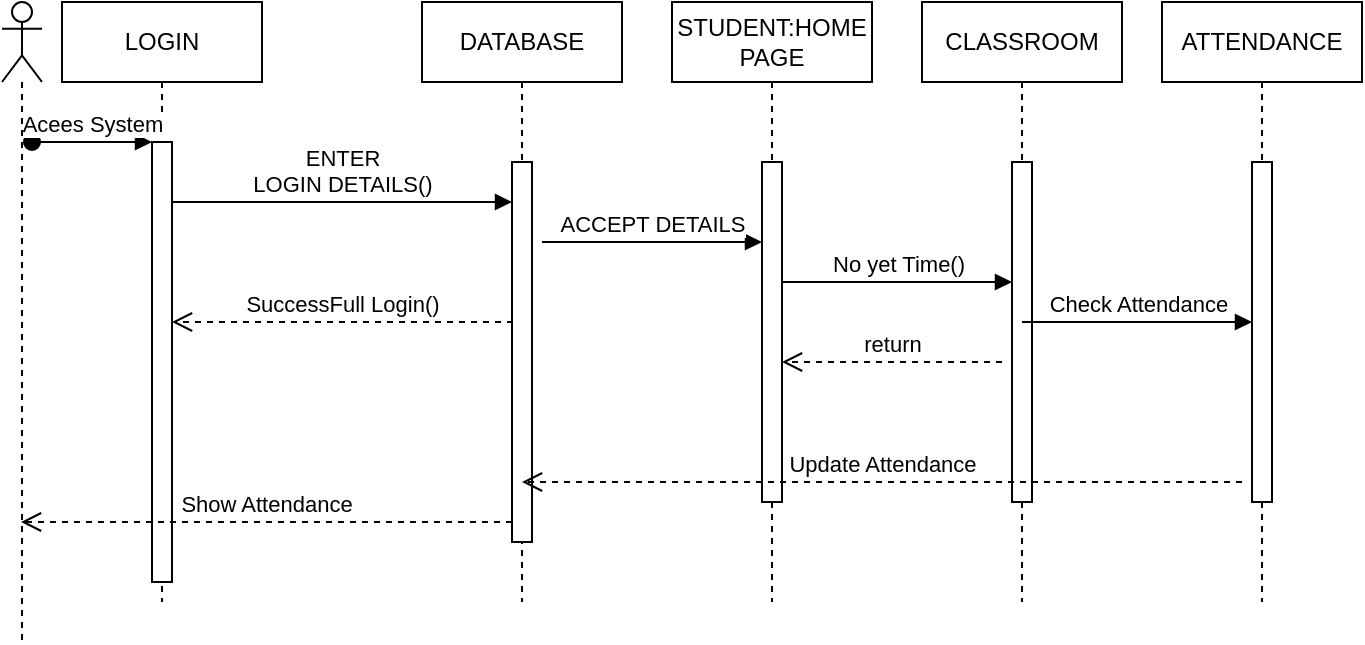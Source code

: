 <mxfile version="24.4.4" type="github">
  <diagram name="Page-1" id="2YBvvXClWsGukQMizWep">
    <mxGraphModel dx="1776" dy="789" grid="1" gridSize="10" guides="1" tooltips="1" connect="1" arrows="1" fold="1" page="1" pageScale="1" pageWidth="850" pageHeight="1100" math="0" shadow="0">
      <root>
        <mxCell id="0" />
        <mxCell id="1" parent="0" />
        <mxCell id="aM9ryv3xv72pqoxQDRHE-1" value="LOGIN" style="shape=umlLifeline;perimeter=lifelinePerimeter;whiteSpace=wrap;html=1;container=0;dropTarget=0;collapsible=0;recursiveResize=0;outlineConnect=0;portConstraint=eastwest;newEdgeStyle={&quot;edgeStyle&quot;:&quot;elbowEdgeStyle&quot;,&quot;elbow&quot;:&quot;vertical&quot;,&quot;curved&quot;:0,&quot;rounded&quot;:0};" parent="1" vertex="1">
          <mxGeometry x="70" y="40" width="100" height="300" as="geometry" />
        </mxCell>
        <mxCell id="aM9ryv3xv72pqoxQDRHE-2" value="" style="html=1;points=[];perimeter=orthogonalPerimeter;outlineConnect=0;targetShapes=umlLifeline;portConstraint=eastwest;newEdgeStyle={&quot;edgeStyle&quot;:&quot;elbowEdgeStyle&quot;,&quot;elbow&quot;:&quot;vertical&quot;,&quot;curved&quot;:0,&quot;rounded&quot;:0};" parent="aM9ryv3xv72pqoxQDRHE-1" vertex="1">
          <mxGeometry x="45" y="70" width="10" height="220" as="geometry" />
        </mxCell>
        <mxCell id="aM9ryv3xv72pqoxQDRHE-3" value="Acees System" style="html=1;verticalAlign=bottom;startArrow=oval;endArrow=block;startSize=8;edgeStyle=elbowEdgeStyle;elbow=vertical;curved=0;rounded=0;" parent="aM9ryv3xv72pqoxQDRHE-1" target="aM9ryv3xv72pqoxQDRHE-2" edge="1">
          <mxGeometry relative="1" as="geometry">
            <mxPoint x="-15" y="70" as="sourcePoint" />
          </mxGeometry>
        </mxCell>
        <mxCell id="aM9ryv3xv72pqoxQDRHE-5" value="DATABASE" style="shape=umlLifeline;perimeter=lifelinePerimeter;whiteSpace=wrap;html=1;container=0;dropTarget=0;collapsible=0;recursiveResize=0;outlineConnect=0;portConstraint=eastwest;newEdgeStyle={&quot;edgeStyle&quot;:&quot;elbowEdgeStyle&quot;,&quot;elbow&quot;:&quot;vertical&quot;,&quot;curved&quot;:0,&quot;rounded&quot;:0};" parent="1" vertex="1">
          <mxGeometry x="250" y="40" width="100" height="300" as="geometry" />
        </mxCell>
        <mxCell id="aM9ryv3xv72pqoxQDRHE-6" value="" style="html=1;points=[];perimeter=orthogonalPerimeter;outlineConnect=0;targetShapes=umlLifeline;portConstraint=eastwest;newEdgeStyle={&quot;edgeStyle&quot;:&quot;elbowEdgeStyle&quot;,&quot;elbow&quot;:&quot;vertical&quot;,&quot;curved&quot;:0,&quot;rounded&quot;:0};" parent="aM9ryv3xv72pqoxQDRHE-5" vertex="1">
          <mxGeometry x="45" y="80" width="10" height="190" as="geometry" />
        </mxCell>
        <mxCell id="aM9ryv3xv72pqoxQDRHE-7" value="ENTER&lt;div&gt;LOGIN DETAILS()&lt;/div&gt;" style="html=1;verticalAlign=bottom;endArrow=block;edgeStyle=elbowEdgeStyle;elbow=vertical;curved=0;rounded=0;" parent="1" source="aM9ryv3xv72pqoxQDRHE-2" target="aM9ryv3xv72pqoxQDRHE-6" edge="1">
          <mxGeometry relative="1" as="geometry">
            <mxPoint x="195" y="130" as="sourcePoint" />
            <Array as="points">
              <mxPoint x="220" y="140" />
              <mxPoint x="180" y="120" />
            </Array>
          </mxGeometry>
        </mxCell>
        <mxCell id="aM9ryv3xv72pqoxQDRHE-8" value="Show Attendance" style="html=1;verticalAlign=bottom;endArrow=open;dashed=1;endSize=8;edgeStyle=elbowEdgeStyle;elbow=vertical;curved=0;rounded=0;" parent="1" edge="1">
          <mxGeometry relative="1" as="geometry">
            <mxPoint x="49.5" y="300" as="targetPoint" />
            <Array as="points">
              <mxPoint x="190" y="300" />
            </Array>
            <mxPoint x="295" y="300" as="sourcePoint" />
          </mxGeometry>
        </mxCell>
        <mxCell id="kIqOcPPAfKJS2v4WGTDK-1" value="" style="shape=umlLifeline;perimeter=lifelinePerimeter;whiteSpace=wrap;html=1;container=1;dropTarget=0;collapsible=0;recursiveResize=0;outlineConnect=0;portConstraint=eastwest;newEdgeStyle={&quot;curved&quot;:0,&quot;rounded&quot;:0};participant=umlActor;" vertex="1" parent="1">
          <mxGeometry x="40" y="40" width="20" height="320" as="geometry" />
        </mxCell>
        <mxCell id="kIqOcPPAfKJS2v4WGTDK-3" value="STUDENT:HOME PAGE" style="shape=umlLifeline;perimeter=lifelinePerimeter;whiteSpace=wrap;html=1;container=0;dropTarget=0;collapsible=0;recursiveResize=0;outlineConnect=0;portConstraint=eastwest;newEdgeStyle={&quot;edgeStyle&quot;:&quot;elbowEdgeStyle&quot;,&quot;elbow&quot;:&quot;vertical&quot;,&quot;curved&quot;:0,&quot;rounded&quot;:0};" vertex="1" parent="1">
          <mxGeometry x="375" y="40" width="100" height="300" as="geometry" />
        </mxCell>
        <mxCell id="kIqOcPPAfKJS2v4WGTDK-4" value="" style="html=1;points=[];perimeter=orthogonalPerimeter;outlineConnect=0;targetShapes=umlLifeline;portConstraint=eastwest;newEdgeStyle={&quot;edgeStyle&quot;:&quot;elbowEdgeStyle&quot;,&quot;elbow&quot;:&quot;vertical&quot;,&quot;curved&quot;:0,&quot;rounded&quot;:0};" vertex="1" parent="kIqOcPPAfKJS2v4WGTDK-3">
          <mxGeometry x="45" y="80" width="10" height="170" as="geometry" />
        </mxCell>
        <mxCell id="kIqOcPPAfKJS2v4WGTDK-5" value="CLASSROOM" style="shape=umlLifeline;perimeter=lifelinePerimeter;whiteSpace=wrap;html=1;container=0;dropTarget=0;collapsible=0;recursiveResize=0;outlineConnect=0;portConstraint=eastwest;newEdgeStyle={&quot;edgeStyle&quot;:&quot;elbowEdgeStyle&quot;,&quot;elbow&quot;:&quot;vertical&quot;,&quot;curved&quot;:0,&quot;rounded&quot;:0};" vertex="1" parent="1">
          <mxGeometry x="500" y="40" width="100" height="300" as="geometry" />
        </mxCell>
        <mxCell id="kIqOcPPAfKJS2v4WGTDK-6" value="" style="html=1;points=[];perimeter=orthogonalPerimeter;outlineConnect=0;targetShapes=umlLifeline;portConstraint=eastwest;newEdgeStyle={&quot;edgeStyle&quot;:&quot;elbowEdgeStyle&quot;,&quot;elbow&quot;:&quot;vertical&quot;,&quot;curved&quot;:0,&quot;rounded&quot;:0};" vertex="1" parent="kIqOcPPAfKJS2v4WGTDK-5">
          <mxGeometry x="45" y="80" width="10" height="170" as="geometry" />
        </mxCell>
        <mxCell id="kIqOcPPAfKJS2v4WGTDK-7" value="ATTENDANCE" style="shape=umlLifeline;perimeter=lifelinePerimeter;whiteSpace=wrap;html=1;container=0;dropTarget=0;collapsible=0;recursiveResize=0;outlineConnect=0;portConstraint=eastwest;newEdgeStyle={&quot;edgeStyle&quot;:&quot;elbowEdgeStyle&quot;,&quot;elbow&quot;:&quot;vertical&quot;,&quot;curved&quot;:0,&quot;rounded&quot;:0};" vertex="1" parent="1">
          <mxGeometry x="620" y="40" width="100" height="300" as="geometry" />
        </mxCell>
        <mxCell id="kIqOcPPAfKJS2v4WGTDK-8" value="" style="html=1;points=[];perimeter=orthogonalPerimeter;outlineConnect=0;targetShapes=umlLifeline;portConstraint=eastwest;newEdgeStyle={&quot;edgeStyle&quot;:&quot;elbowEdgeStyle&quot;,&quot;elbow&quot;:&quot;vertical&quot;,&quot;curved&quot;:0,&quot;rounded&quot;:0};" vertex="1" parent="kIqOcPPAfKJS2v4WGTDK-7">
          <mxGeometry x="45" y="80" width="10" height="170" as="geometry" />
        </mxCell>
        <mxCell id="kIqOcPPAfKJS2v4WGTDK-15" value="ACCEPT DETAILS" style="html=1;verticalAlign=bottom;endArrow=block;curved=0;rounded=0;" edge="1" parent="1" target="kIqOcPPAfKJS2v4WGTDK-4">
          <mxGeometry width="80" relative="1" as="geometry">
            <mxPoint x="310" y="160" as="sourcePoint" />
            <mxPoint x="390" y="160" as="targetPoint" />
          </mxGeometry>
        </mxCell>
        <mxCell id="kIqOcPPAfKJS2v4WGTDK-16" value="No yet Time()" style="html=1;verticalAlign=bottom;endArrow=block;curved=0;rounded=0;" edge="1" parent="1" target="kIqOcPPAfKJS2v4WGTDK-6">
          <mxGeometry width="80" relative="1" as="geometry">
            <mxPoint x="430" y="180" as="sourcePoint" />
            <mxPoint x="540" y="180" as="targetPoint" />
          </mxGeometry>
        </mxCell>
        <mxCell id="kIqOcPPAfKJS2v4WGTDK-18" value="return" style="html=1;verticalAlign=bottom;endArrow=open;dashed=1;endSize=8;edgeStyle=elbowEdgeStyle;elbow=vertical;curved=0;rounded=0;" edge="1" parent="1">
          <mxGeometry relative="1" as="geometry">
            <mxPoint x="430" y="220" as="targetPoint" />
            <Array as="points">
              <mxPoint x="475" y="220" />
            </Array>
            <mxPoint x="540" y="220" as="sourcePoint" />
          </mxGeometry>
        </mxCell>
        <mxCell id="kIqOcPPAfKJS2v4WGTDK-19" value="Check Attendance" style="html=1;verticalAlign=bottom;endArrow=block;curved=0;rounded=0;" edge="1" parent="1">
          <mxGeometry width="80" relative="1" as="geometry">
            <mxPoint x="550" y="200" as="sourcePoint" />
            <mxPoint x="665" y="200" as="targetPoint" />
          </mxGeometry>
        </mxCell>
        <mxCell id="kIqOcPPAfKJS2v4WGTDK-20" value="Update Attendance" style="html=1;verticalAlign=bottom;endArrow=open;dashed=1;endSize=8;edgeStyle=elbowEdgeStyle;elbow=vertical;curved=0;rounded=0;" edge="1" parent="1" target="aM9ryv3xv72pqoxQDRHE-5">
          <mxGeometry relative="1" as="geometry">
            <mxPoint x="550" y="280" as="targetPoint" />
            <Array as="points">
              <mxPoint x="595" y="280" />
            </Array>
            <mxPoint x="660" y="280" as="sourcePoint" />
          </mxGeometry>
        </mxCell>
        <mxCell id="kIqOcPPAfKJS2v4WGTDK-21" value="SuccessFull Login()" style="html=1;verticalAlign=bottom;endArrow=open;dashed=1;endSize=8;edgeStyle=elbowEdgeStyle;elbow=vertical;curved=0;rounded=0;" edge="1" parent="1" target="aM9ryv3xv72pqoxQDRHE-2">
          <mxGeometry relative="1" as="geometry">
            <mxPoint x="50" y="200" as="targetPoint" />
            <Array as="points">
              <mxPoint x="190.5" y="200" />
            </Array>
            <mxPoint x="295.5" y="200" as="sourcePoint" />
          </mxGeometry>
        </mxCell>
      </root>
    </mxGraphModel>
  </diagram>
</mxfile>
